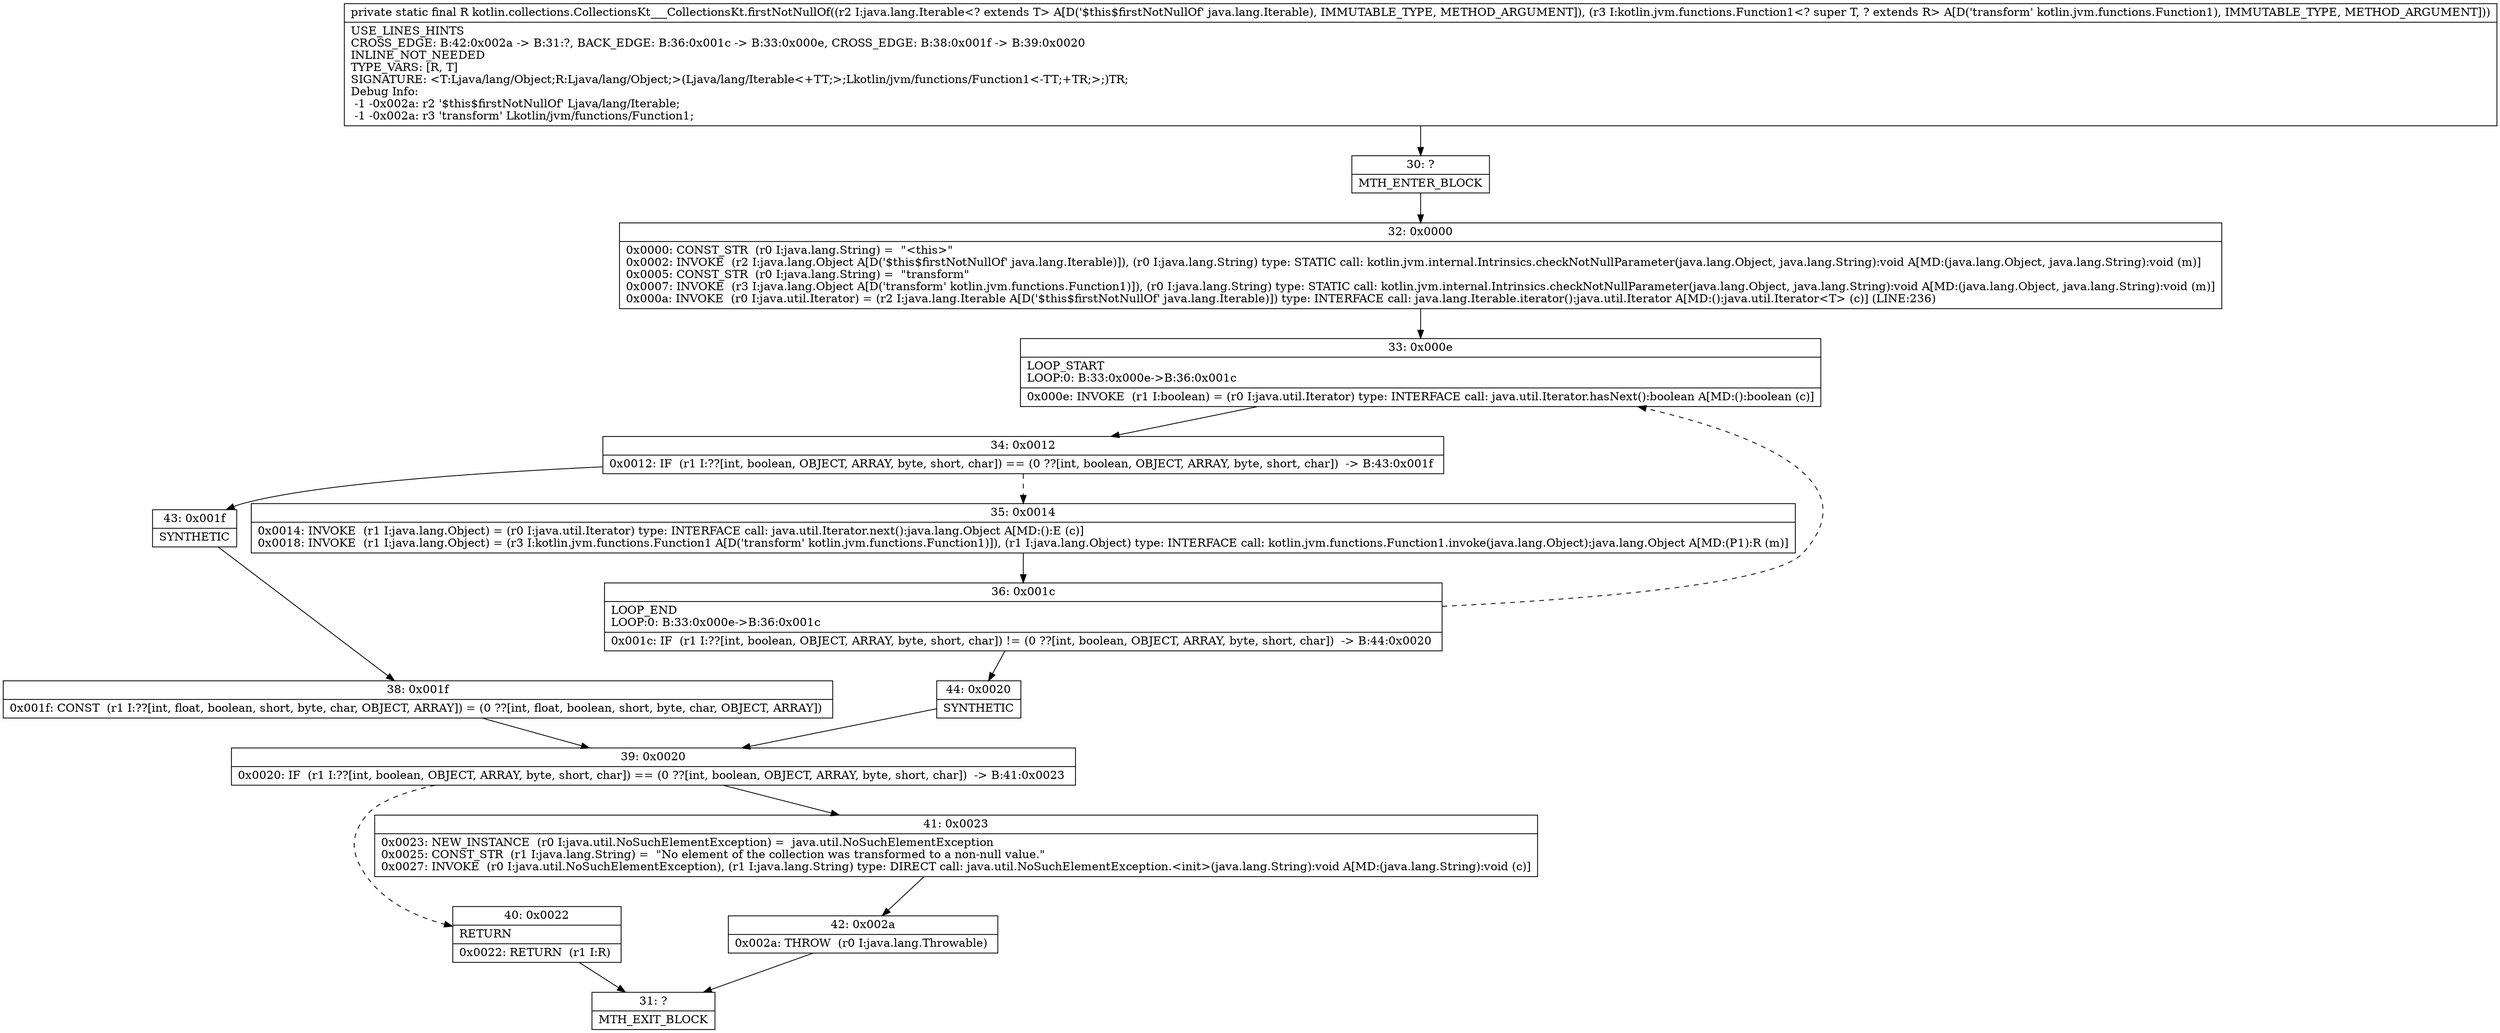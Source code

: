 digraph "CFG forkotlin.collections.CollectionsKt___CollectionsKt.firstNotNullOf(Ljava\/lang\/Iterable;Lkotlin\/jvm\/functions\/Function1;)Ljava\/lang\/Object;" {
Node_30 [shape=record,label="{30\:\ ?|MTH_ENTER_BLOCK\l}"];
Node_32 [shape=record,label="{32\:\ 0x0000|0x0000: CONST_STR  (r0 I:java.lang.String) =  \"\<this\>\" \l0x0002: INVOKE  (r2 I:java.lang.Object A[D('$this$firstNotNullOf' java.lang.Iterable)]), (r0 I:java.lang.String) type: STATIC call: kotlin.jvm.internal.Intrinsics.checkNotNullParameter(java.lang.Object, java.lang.String):void A[MD:(java.lang.Object, java.lang.String):void (m)]\l0x0005: CONST_STR  (r0 I:java.lang.String) =  \"transform\" \l0x0007: INVOKE  (r3 I:java.lang.Object A[D('transform' kotlin.jvm.functions.Function1)]), (r0 I:java.lang.String) type: STATIC call: kotlin.jvm.internal.Intrinsics.checkNotNullParameter(java.lang.Object, java.lang.String):void A[MD:(java.lang.Object, java.lang.String):void (m)]\l0x000a: INVOKE  (r0 I:java.util.Iterator) = (r2 I:java.lang.Iterable A[D('$this$firstNotNullOf' java.lang.Iterable)]) type: INTERFACE call: java.lang.Iterable.iterator():java.util.Iterator A[MD:():java.util.Iterator\<T\> (c)] (LINE:236)\l}"];
Node_33 [shape=record,label="{33\:\ 0x000e|LOOP_START\lLOOP:0: B:33:0x000e\-\>B:36:0x001c\l|0x000e: INVOKE  (r1 I:boolean) = (r0 I:java.util.Iterator) type: INTERFACE call: java.util.Iterator.hasNext():boolean A[MD:():boolean (c)]\l}"];
Node_34 [shape=record,label="{34\:\ 0x0012|0x0012: IF  (r1 I:??[int, boolean, OBJECT, ARRAY, byte, short, char]) == (0 ??[int, boolean, OBJECT, ARRAY, byte, short, char])  \-\> B:43:0x001f \l}"];
Node_35 [shape=record,label="{35\:\ 0x0014|0x0014: INVOKE  (r1 I:java.lang.Object) = (r0 I:java.util.Iterator) type: INTERFACE call: java.util.Iterator.next():java.lang.Object A[MD:():E (c)]\l0x0018: INVOKE  (r1 I:java.lang.Object) = (r3 I:kotlin.jvm.functions.Function1 A[D('transform' kotlin.jvm.functions.Function1)]), (r1 I:java.lang.Object) type: INTERFACE call: kotlin.jvm.functions.Function1.invoke(java.lang.Object):java.lang.Object A[MD:(P1):R (m)]\l}"];
Node_36 [shape=record,label="{36\:\ 0x001c|LOOP_END\lLOOP:0: B:33:0x000e\-\>B:36:0x001c\l|0x001c: IF  (r1 I:??[int, boolean, OBJECT, ARRAY, byte, short, char]) != (0 ??[int, boolean, OBJECT, ARRAY, byte, short, char])  \-\> B:44:0x0020 \l}"];
Node_44 [shape=record,label="{44\:\ 0x0020|SYNTHETIC\l}"];
Node_39 [shape=record,label="{39\:\ 0x0020|0x0020: IF  (r1 I:??[int, boolean, OBJECT, ARRAY, byte, short, char]) == (0 ??[int, boolean, OBJECT, ARRAY, byte, short, char])  \-\> B:41:0x0023 \l}"];
Node_40 [shape=record,label="{40\:\ 0x0022|RETURN\l|0x0022: RETURN  (r1 I:R) \l}"];
Node_31 [shape=record,label="{31\:\ ?|MTH_EXIT_BLOCK\l}"];
Node_41 [shape=record,label="{41\:\ 0x0023|0x0023: NEW_INSTANCE  (r0 I:java.util.NoSuchElementException) =  java.util.NoSuchElementException \l0x0025: CONST_STR  (r1 I:java.lang.String) =  \"No element of the collection was transformed to a non\-null value.\" \l0x0027: INVOKE  (r0 I:java.util.NoSuchElementException), (r1 I:java.lang.String) type: DIRECT call: java.util.NoSuchElementException.\<init\>(java.lang.String):void A[MD:(java.lang.String):void (c)]\l}"];
Node_42 [shape=record,label="{42\:\ 0x002a|0x002a: THROW  (r0 I:java.lang.Throwable) \l}"];
Node_43 [shape=record,label="{43\:\ 0x001f|SYNTHETIC\l}"];
Node_38 [shape=record,label="{38\:\ 0x001f|0x001f: CONST  (r1 I:??[int, float, boolean, short, byte, char, OBJECT, ARRAY]) = (0 ??[int, float, boolean, short, byte, char, OBJECT, ARRAY]) \l}"];
MethodNode[shape=record,label="{private static final R kotlin.collections.CollectionsKt___CollectionsKt.firstNotNullOf((r2 I:java.lang.Iterable\<? extends T\> A[D('$this$firstNotNullOf' java.lang.Iterable), IMMUTABLE_TYPE, METHOD_ARGUMENT]), (r3 I:kotlin.jvm.functions.Function1\<? super T, ? extends R\> A[D('transform' kotlin.jvm.functions.Function1), IMMUTABLE_TYPE, METHOD_ARGUMENT]))  | USE_LINES_HINTS\lCROSS_EDGE: B:42:0x002a \-\> B:31:?, BACK_EDGE: B:36:0x001c \-\> B:33:0x000e, CROSS_EDGE: B:38:0x001f \-\> B:39:0x0020\lINLINE_NOT_NEEDED\lTYPE_VARS: [R, T]\lSIGNATURE: \<T:Ljava\/lang\/Object;R:Ljava\/lang\/Object;\>(Ljava\/lang\/Iterable\<+TT;\>;Lkotlin\/jvm\/functions\/Function1\<\-TT;+TR;\>;)TR;\lDebug Info:\l  \-1 \-0x002a: r2 '$this$firstNotNullOf' Ljava\/lang\/Iterable;\l  \-1 \-0x002a: r3 'transform' Lkotlin\/jvm\/functions\/Function1;\l}"];
MethodNode -> Node_30;Node_30 -> Node_32;
Node_32 -> Node_33;
Node_33 -> Node_34;
Node_34 -> Node_35[style=dashed];
Node_34 -> Node_43;
Node_35 -> Node_36;
Node_36 -> Node_33[style=dashed];
Node_36 -> Node_44;
Node_44 -> Node_39;
Node_39 -> Node_40[style=dashed];
Node_39 -> Node_41;
Node_40 -> Node_31;
Node_41 -> Node_42;
Node_42 -> Node_31;
Node_43 -> Node_38;
Node_38 -> Node_39;
}

